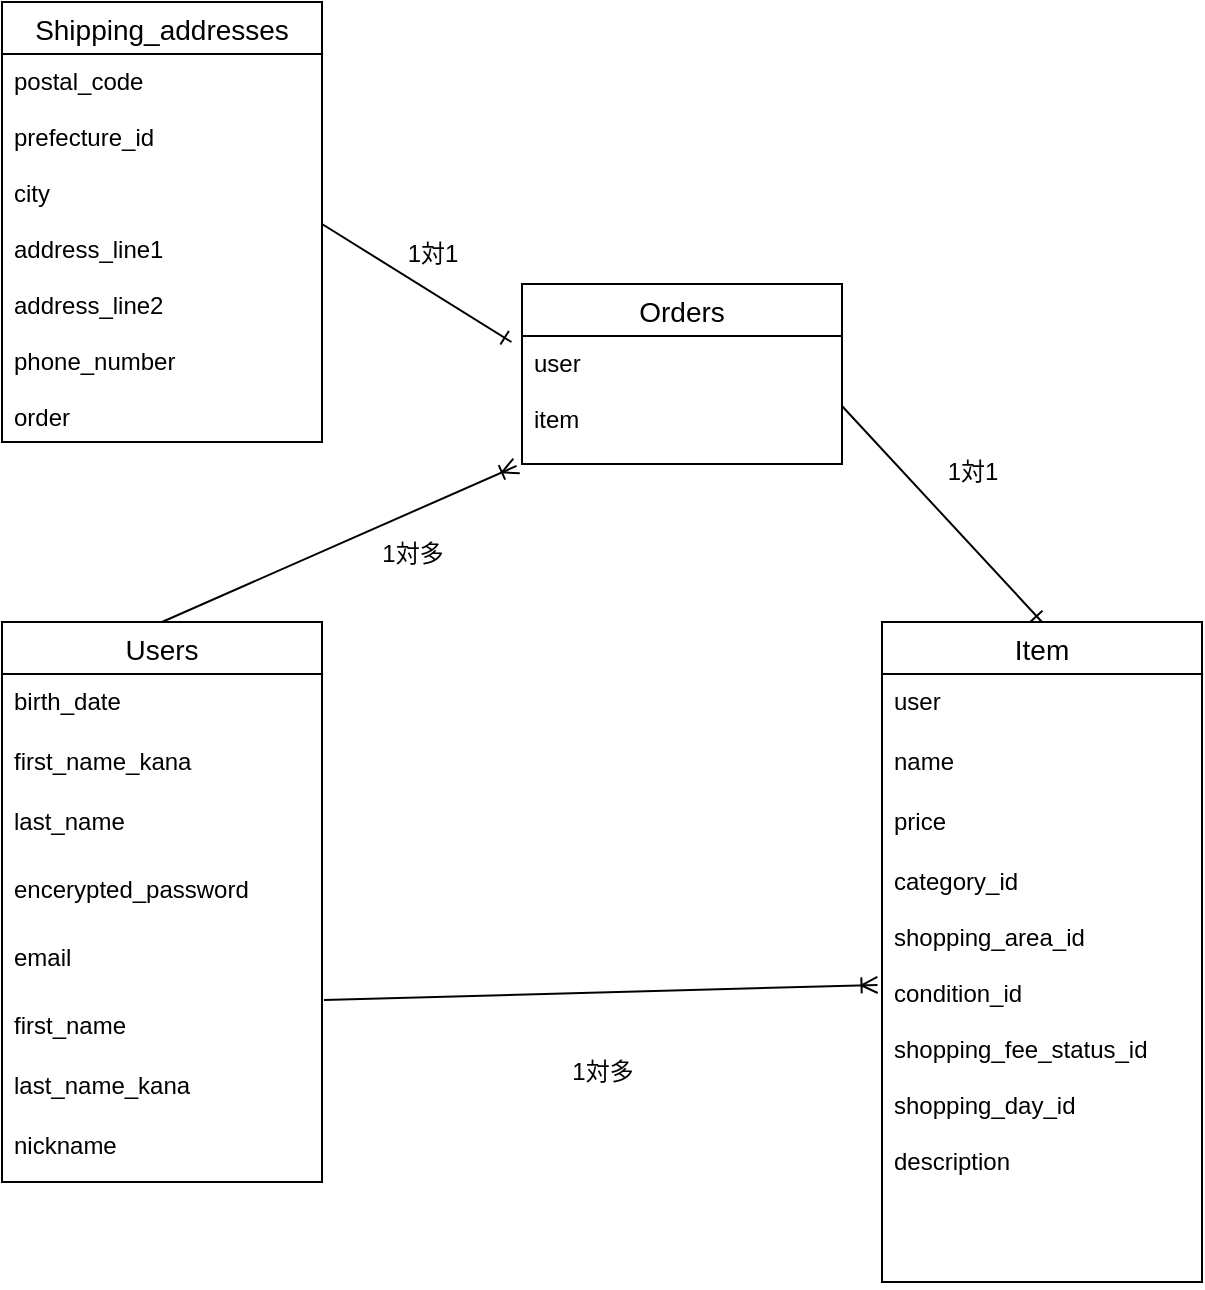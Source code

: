 <mxfile>
    <diagram id="9uJSoQO5eA_oCjiuqBVt" name="ページ1">
        <mxGraphModel dx="261" dy="816" grid="1" gridSize="10" guides="1" tooltips="1" connect="1" arrows="1" fold="1" page="1" pageScale="1" pageWidth="827" pageHeight="1169" math="0" shadow="0">
            <root>
                <mxCell id="0"/>
                <mxCell id="1" parent="0"/>
                <mxCell id="42" value="Users" style="swimlane;fontStyle=0;childLayout=stackLayout;horizontal=1;startSize=26;horizontalStack=0;resizeParent=1;resizeParentMax=0;resizeLast=0;collapsible=1;marginBottom=0;align=center;fontSize=14;" parent="1" vertex="1">
                    <mxGeometry x="100" y="359" width="160" height="280" as="geometry"/>
                </mxCell>
                <mxCell id="82" value="birth_date" style="text;strokeColor=none;fillColor=none;spacingLeft=4;spacingRight=4;overflow=hidden;rotatable=0;points=[[0,0.5],[1,0.5]];portConstraint=eastwest;fontSize=12;" parent="42" vertex="1">
                    <mxGeometry y="26" width="160" height="30" as="geometry"/>
                </mxCell>
                <mxCell id="81" value="first_name_kana" style="text;strokeColor=none;fillColor=none;spacingLeft=4;spacingRight=4;overflow=hidden;rotatable=0;points=[[0,0.5],[1,0.5]];portConstraint=eastwest;fontSize=12;" parent="42" vertex="1">
                    <mxGeometry y="56" width="160" height="30" as="geometry"/>
                </mxCell>
                <mxCell id="78" value="last_name" style="text;strokeColor=none;fillColor=none;spacingLeft=4;spacingRight=4;overflow=hidden;rotatable=0;points=[[0,0.5],[1,0.5]];portConstraint=eastwest;fontSize=12;" parent="42" vertex="1">
                    <mxGeometry y="86" width="160" height="34" as="geometry"/>
                </mxCell>
                <mxCell id="57" value="encerypted_password" style="text;strokeColor=none;fillColor=none;spacingLeft=4;spacingRight=4;overflow=hidden;rotatable=0;points=[[0,0.5],[1,0.5]];portConstraint=eastwest;fontSize=12;" parent="42" vertex="1">
                    <mxGeometry y="120" width="160" height="34" as="geometry"/>
                </mxCell>
                <mxCell id="62" value="email" style="text;strokeColor=none;fillColor=none;spacingLeft=4;spacingRight=4;overflow=hidden;rotatable=0;points=[[0,0.5],[1,0.5]];portConstraint=eastwest;fontSize=12;" parent="42" vertex="1">
                    <mxGeometry y="154" width="160" height="34" as="geometry"/>
                </mxCell>
                <mxCell id="79" value="first_name" style="text;strokeColor=none;fillColor=none;spacingLeft=4;spacingRight=4;overflow=hidden;rotatable=0;points=[[0,0.5],[1,0.5]];portConstraint=eastwest;fontSize=12;" parent="42" vertex="1">
                    <mxGeometry y="188" width="160" height="30" as="geometry"/>
                </mxCell>
                <mxCell id="80" value="last_name_kana" style="text;strokeColor=none;fillColor=none;spacingLeft=4;spacingRight=4;overflow=hidden;rotatable=0;points=[[0,0.5],[1,0.5]];portConstraint=eastwest;fontSize=12;" parent="42" vertex="1">
                    <mxGeometry y="218" width="160" height="30" as="geometry"/>
                </mxCell>
                <mxCell id="59" value="nickname" style="text;strokeColor=none;fillColor=none;spacingLeft=4;spacingRight=4;overflow=hidden;rotatable=0;points=[[0,0.5],[1,0.5]];portConstraint=eastwest;fontSize=12;" parent="42" vertex="1">
                    <mxGeometry y="248" width="160" height="32" as="geometry"/>
                </mxCell>
                <mxCell id="46" value="Item" style="swimlane;fontStyle=0;childLayout=stackLayout;horizontal=1;startSize=26;horizontalStack=0;resizeParent=1;resizeParentMax=0;resizeLast=0;collapsible=1;marginBottom=0;align=center;fontSize=14;" parent="1" vertex="1">
                    <mxGeometry x="540" y="359" width="160" height="330" as="geometry"/>
                </mxCell>
                <mxCell id="47" value="user" style="text;strokeColor=none;fillColor=none;spacingLeft=4;spacingRight=4;overflow=hidden;rotatable=0;points=[[0,0.5],[1,0.5]];portConstraint=eastwest;fontSize=12;" parent="46" vertex="1">
                    <mxGeometry y="26" width="160" height="30" as="geometry"/>
                </mxCell>
                <mxCell id="48" value="name" style="text;strokeColor=none;fillColor=none;spacingLeft=4;spacingRight=4;overflow=hidden;rotatable=0;points=[[0,0.5],[1,0.5]];portConstraint=eastwest;fontSize=12;" parent="46" vertex="1">
                    <mxGeometry y="56" width="160" height="30" as="geometry"/>
                </mxCell>
                <mxCell id="87" value="price" style="text;strokeColor=none;fillColor=none;spacingLeft=4;spacingRight=4;overflow=hidden;rotatable=0;points=[[0,0.5],[1,0.5]];portConstraint=eastwest;fontSize=12;" parent="46" vertex="1">
                    <mxGeometry y="86" width="160" height="30" as="geometry"/>
                </mxCell>
                <mxCell id="49" value="category_id&#10;&#10;shopping_area_id&#10;&#10;condition_id&#10;&#10;shopping_fee_status_id&#10;&#10;shopping_day_id&#10;&#10;description&#10;" style="text;strokeColor=none;fillColor=none;spacingLeft=4;spacingRight=4;overflow=hidden;rotatable=0;points=[[0,0.5],[1,0.5]];portConstraint=eastwest;fontSize=12;" parent="46" vertex="1">
                    <mxGeometry y="116" width="160" height="214" as="geometry"/>
                </mxCell>
                <mxCell id="50" value="Orders" style="swimlane;fontStyle=0;childLayout=stackLayout;horizontal=1;startSize=26;horizontalStack=0;resizeParent=1;resizeParentMax=0;resizeLast=0;collapsible=1;marginBottom=0;align=center;fontSize=14;" parent="1" vertex="1">
                    <mxGeometry x="360" y="190" width="160" height="90" as="geometry"/>
                </mxCell>
                <mxCell id="51" value="user&#10;&#10;item" style="text;strokeColor=none;fillColor=none;spacingLeft=4;spacingRight=4;overflow=hidden;rotatable=0;points=[[0,0.5],[1,0.5]];portConstraint=eastwest;fontSize=12;" parent="50" vertex="1">
                    <mxGeometry y="26" width="160" height="64" as="geometry"/>
                </mxCell>
                <mxCell id="55" style="edgeStyle=none;html=1;exitX=0.5;exitY=0;exitDx=0;exitDy=0;endArrow=ERoneToMany;endFill=0;entryX=-0.017;entryY=1.015;entryDx=0;entryDy=0;entryPerimeter=0;" parent="1" source="42" target="51" edge="1">
                    <mxGeometry relative="1" as="geometry">
                        <mxPoint x="260" y="245" as="sourcePoint"/>
                        <mxPoint x="320" y="284" as="targetPoint"/>
                        <Array as="points"/>
                    </mxGeometry>
                </mxCell>
                <mxCell id="88" style="edgeStyle=none;html=1;exitX=1.006;exitY=1.029;exitDx=0;exitDy=0;entryX=-0.014;entryY=0.306;entryDx=0;entryDy=0;entryPerimeter=0;endArrow=ERoneToMany;endFill=0;exitPerimeter=0;" parent="1" source="62" target="49" edge="1">
                    <mxGeometry relative="1" as="geometry">
                        <mxPoint x="260" y="514" as="sourcePoint"/>
                        <mxPoint x="530" y="554" as="targetPoint"/>
                    </mxGeometry>
                </mxCell>
                <mxCell id="90" value="1対多" style="text;html=1;align=center;verticalAlign=middle;resizable=0;points=[];autosize=1;strokeColor=none;fillColor=none;" parent="1" vertex="1">
                    <mxGeometry x="280" y="310" width="50" height="30" as="geometry"/>
                </mxCell>
                <mxCell id="91" value="1対1" style="text;html=1;align=center;verticalAlign=middle;resizable=0;points=[];autosize=1;strokeColor=none;fillColor=none;" parent="1" vertex="1">
                    <mxGeometry x="560" y="269" width="50" height="30" as="geometry"/>
                </mxCell>
                <mxCell id="92" value="1対多" style="text;html=1;align=center;verticalAlign=middle;resizable=0;points=[];autosize=1;strokeColor=none;fillColor=none;" parent="1" vertex="1">
                    <mxGeometry x="375" y="569" width="50" height="30" as="geometry"/>
                </mxCell>
                <mxCell id="93" value="Shipping_addresses" style="swimlane;fontStyle=0;childLayout=stackLayout;horizontal=1;startSize=26;horizontalStack=0;resizeParent=1;resizeParentMax=0;resizeLast=0;collapsible=1;marginBottom=0;align=center;fontSize=14;" parent="1" vertex="1">
                    <mxGeometry x="100" y="49" width="160" height="220" as="geometry"/>
                </mxCell>
                <mxCell id="94" value="postal_code&#10;&#10;prefecture_id&#10;&#10;city&#10;&#10;address_line1&#10;&#10;address_line2&#10;&#10;phone_number&#10;&#10;order" style="text;strokeColor=none;fillColor=none;spacingLeft=4;spacingRight=4;overflow=hidden;rotatable=0;points=[[0,0.5],[1,0.5]];portConstraint=eastwest;fontSize=12;" parent="93" vertex="1">
                    <mxGeometry y="26" width="160" height="194" as="geometry"/>
                </mxCell>
                <mxCell id="96" style="edgeStyle=none;html=1;exitX=1.036;exitY=0.41;exitDx=0;exitDy=0;entryX=-0.033;entryY=0.047;entryDx=0;entryDy=0;exitPerimeter=0;endArrow=ERone;endFill=0;entryPerimeter=0;" parent="1" target="51" edge="1">
                    <mxGeometry relative="1" as="geometry">
                        <mxPoint x="260" y="160" as="sourcePoint"/>
                        <mxPoint x="354.24" y="256.26" as="targetPoint"/>
                    </mxGeometry>
                </mxCell>
                <mxCell id="97" value="1対1" style="text;html=1;align=center;verticalAlign=middle;resizable=0;points=[];autosize=1;strokeColor=none;fillColor=none;" parent="1" vertex="1">
                    <mxGeometry x="290" y="160" width="50" height="30" as="geometry"/>
                </mxCell>
                <mxCell id="99" style="edgeStyle=none;html=1;exitX=1.036;exitY=0.41;exitDx=0;exitDy=0;entryX=0.5;entryY=0;entryDx=0;entryDy=0;exitPerimeter=0;endArrow=ERone;endFill=0;" parent="1" target="46" edge="1">
                    <mxGeometry relative="1" as="geometry">
                        <mxPoint x="520" y="250.99" as="sourcePoint"/>
                        <mxPoint x="614.72" y="309.998" as="targetPoint"/>
                    </mxGeometry>
                </mxCell>
            </root>
        </mxGraphModel>
    </diagram>
</mxfile>
